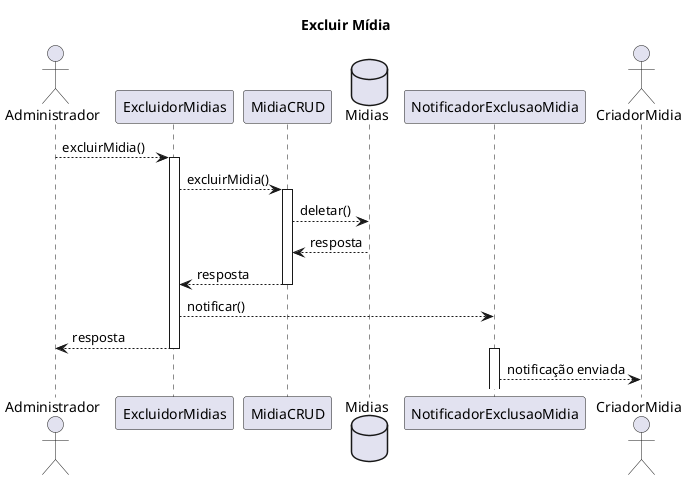 @startuml
Title Excluir Mídia

actor Administrador as administrador
administrador --> ExcluidorMidias: excluirMidia()
activate ExcluidorMidias
ExcluidorMidias --> MidiaCRUD: excluirMidia()
database Midias
activate MidiaCRUD
MidiaCRUD --> Midias: deletar()
Midias --> MidiaCRUD: resposta
MidiaCRUD --> ExcluidorMidias: resposta
deactivate MidiaCRUD
ExcluidorMidias --> NotificadorExclusaoMidia: notificar()
ExcluidorMidias --> administrador: resposta
deactivate ExcluidorMidias
activate NotificadorExclusaoMidia
actor CriadorMidia as criador 
NotificadorExclusaoMidia --> criador: notificação enviada

@enduml